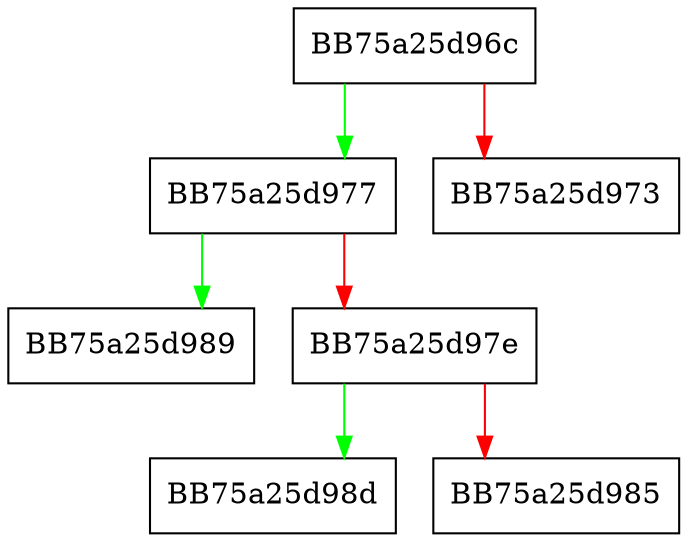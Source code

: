 digraph HexCharToByte {
  node [shape="box"];
  graph [splines=ortho];
  BB75a25d96c -> BB75a25d977 [color="green"];
  BB75a25d96c -> BB75a25d973 [color="red"];
  BB75a25d977 -> BB75a25d989 [color="green"];
  BB75a25d977 -> BB75a25d97e [color="red"];
  BB75a25d97e -> BB75a25d98d [color="green"];
  BB75a25d97e -> BB75a25d985 [color="red"];
}